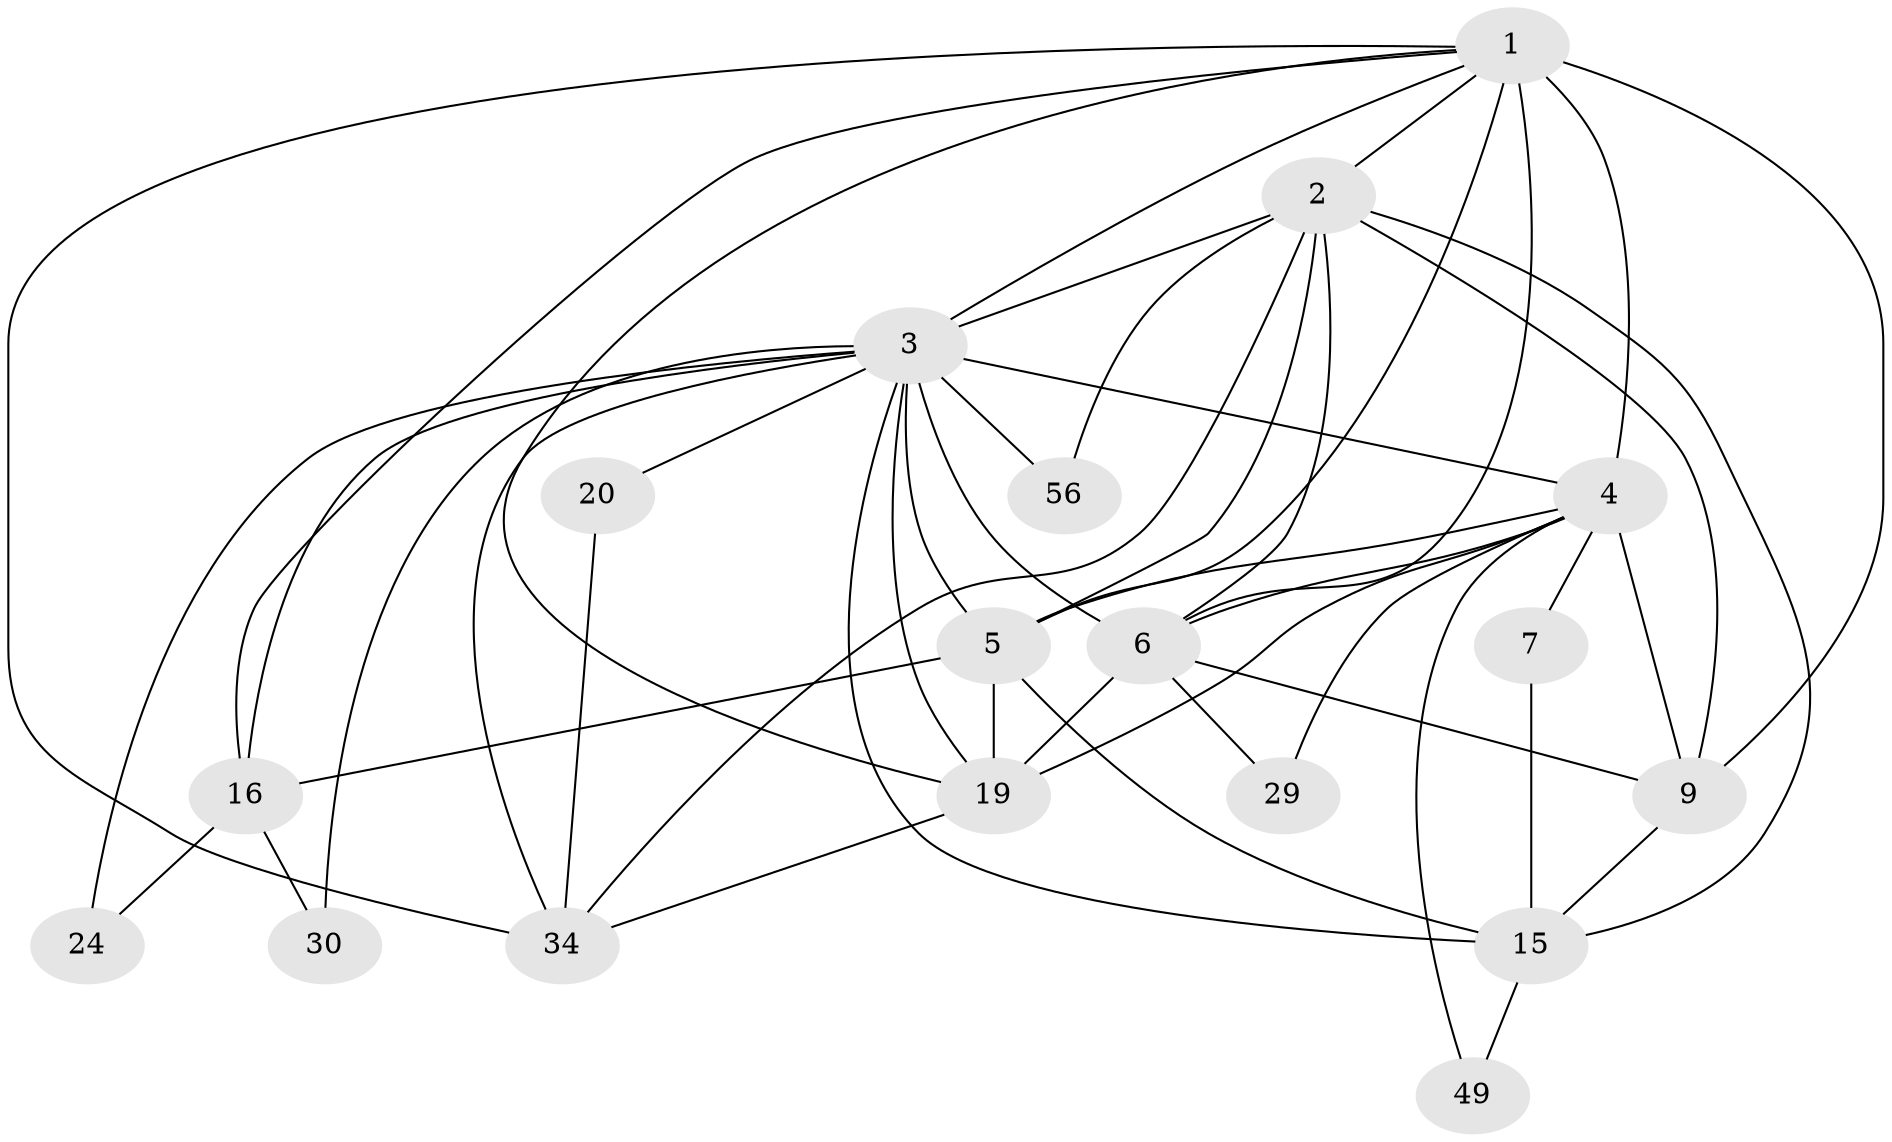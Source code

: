 // original degree distribution, {5: 0.1774193548387097, 4: 0.3709677419354839, 6: 0.04838709677419355, 2: 0.14516129032258066, 3: 0.1935483870967742, 7: 0.04838709677419355, 8: 0.016129032258064516}
// Generated by graph-tools (version 1.1) at 2025/18/03/04/25 18:18:33]
// undirected, 18 vertices, 47 edges
graph export_dot {
graph [start="1"]
  node [color=gray90,style=filled];
  1 [super="+43+58+10"];
  2 [super="+23+8+50"];
  3 [super="+26+27+12"];
  4 [super="+59+33+32"];
  5 [super="+45+11"];
  6 [super="+25+17+38+48"];
  7;
  9 [super="+14"];
  15 [super="+40+21"];
  16 [super="+47"];
  19 [super="+42+31+41"];
  20;
  24;
  29;
  30;
  34 [super="+44+36"];
  49;
  56;
  1 -- 9 [weight=3];
  1 -- 3 [weight=3];
  1 -- 5;
  1 -- 4 [weight=4];
  1 -- 2;
  1 -- 16;
  1 -- 34;
  1 -- 19;
  1 -- 6;
  2 -- 34;
  2 -- 6 [weight=3];
  2 -- 56;
  2 -- 9 [weight=2];
  2 -- 5;
  2 -- 3;
  2 -- 15;
  3 -- 20;
  3 -- 24 [weight=2];
  3 -- 56;
  3 -- 30;
  3 -- 34 [weight=2];
  3 -- 6;
  3 -- 15 [weight=2];
  3 -- 4 [weight=6];
  3 -- 16;
  3 -- 19;
  3 -- 5 [weight=2];
  4 -- 49;
  4 -- 5 [weight=2];
  4 -- 6 [weight=2];
  4 -- 29;
  4 -- 9;
  4 -- 7;
  4 -- 19;
  5 -- 16;
  5 -- 15 [weight=3];
  5 -- 19;
  6 -- 19 [weight=3];
  6 -- 29;
  6 -- 9;
  7 -- 15;
  9 -- 15;
  15 -- 49;
  16 -- 24;
  16 -- 30;
  19 -- 34 [weight=2];
  20 -- 34;
}
